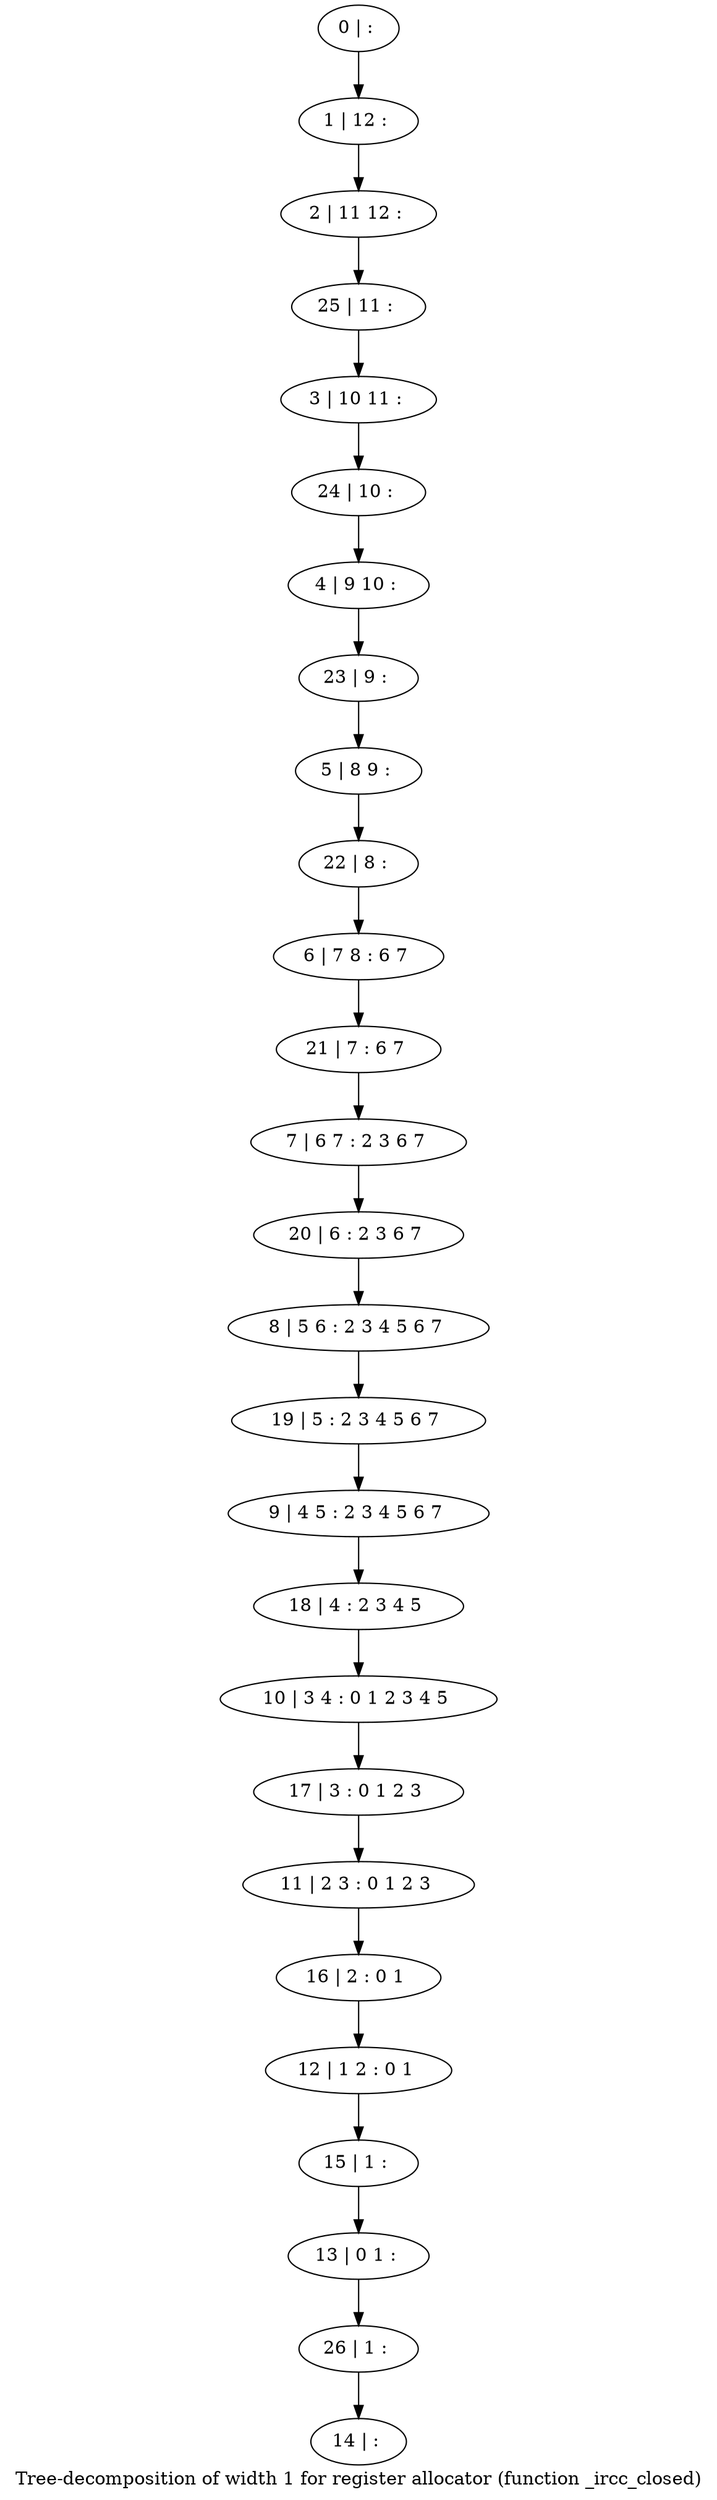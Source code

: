 digraph G {
graph [label="Tree-decomposition of width 1 for register allocator (function _ircc_closed)"]
0[label="0 | : "];
1[label="1 | 12 : "];
2[label="2 | 11 12 : "];
3[label="3 | 10 11 : "];
4[label="4 | 9 10 : "];
5[label="5 | 8 9 : "];
6[label="6 | 7 8 : 6 7 "];
7[label="7 | 6 7 : 2 3 6 7 "];
8[label="8 | 5 6 : 2 3 4 5 6 7 "];
9[label="9 | 4 5 : 2 3 4 5 6 7 "];
10[label="10 | 3 4 : 0 1 2 3 4 5 "];
11[label="11 | 2 3 : 0 1 2 3 "];
12[label="12 | 1 2 : 0 1 "];
13[label="13 | 0 1 : "];
14[label="14 | : "];
15[label="15 | 1 : "];
16[label="16 | 2 : 0 1 "];
17[label="17 | 3 : 0 1 2 3 "];
18[label="18 | 4 : 2 3 4 5 "];
19[label="19 | 5 : 2 3 4 5 6 7 "];
20[label="20 | 6 : 2 3 6 7 "];
21[label="21 | 7 : 6 7 "];
22[label="22 | 8 : "];
23[label="23 | 9 : "];
24[label="24 | 10 : "];
25[label="25 | 11 : "];
26[label="26 | 1 : "];
0->1 ;
1->2 ;
15->13 ;
12->15 ;
16->12 ;
11->16 ;
17->11 ;
10->17 ;
18->10 ;
9->18 ;
19->9 ;
8->19 ;
20->8 ;
7->20 ;
21->7 ;
6->21 ;
22->6 ;
5->22 ;
23->5 ;
4->23 ;
24->4 ;
3->24 ;
25->3 ;
2->25 ;
26->14 ;
13->26 ;
}
